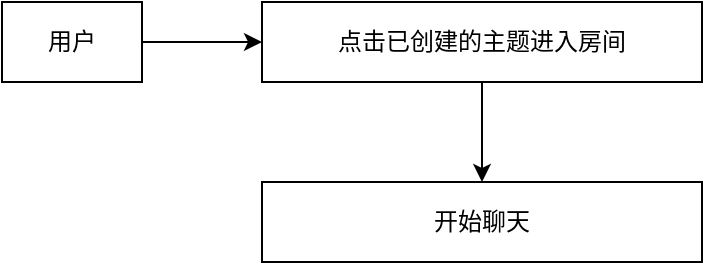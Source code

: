 <mxfile version="22.1.16" type="github">
  <diagram name="第 1 页" id="3c7-YKSq7JLv_ibGxWt0">
    <mxGraphModel dx="794" dy="466" grid="1" gridSize="10" guides="1" tooltips="1" connect="1" arrows="1" fold="1" page="1" pageScale="1" pageWidth="827" pageHeight="1169" math="0" shadow="0">
      <root>
        <mxCell id="0" />
        <mxCell id="1" parent="0" />
        <mxCell id="Y2pjcOXVoZPDimEb5wzu-3" style="edgeStyle=orthogonalEdgeStyle;rounded=0;orthogonalLoop=1;jettySize=auto;html=1;entryX=0;entryY=0.5;entryDx=0;entryDy=0;" edge="1" parent="1" source="CQSmMKJmLMmd6HDstxWm-1" target="Y2pjcOXVoZPDimEb5wzu-1">
          <mxGeometry relative="1" as="geometry" />
        </mxCell>
        <mxCell id="CQSmMKJmLMmd6HDstxWm-1" value="用户" style="rounded=0;whiteSpace=wrap;html=1;" parent="1" vertex="1">
          <mxGeometry x="130" y="110" width="70" height="40" as="geometry" />
        </mxCell>
        <mxCell id="Y2pjcOXVoZPDimEb5wzu-4" style="edgeStyle=orthogonalEdgeStyle;rounded=0;orthogonalLoop=1;jettySize=auto;html=1;entryX=0.5;entryY=0;entryDx=0;entryDy=0;" edge="1" parent="1" source="Y2pjcOXVoZPDimEb5wzu-1" target="Y2pjcOXVoZPDimEb5wzu-2">
          <mxGeometry relative="1" as="geometry" />
        </mxCell>
        <mxCell id="Y2pjcOXVoZPDimEb5wzu-1" value="点击已创建的主题进入房间" style="rounded=0;whiteSpace=wrap;html=1;" vertex="1" parent="1">
          <mxGeometry x="260" y="110" width="220" height="40" as="geometry" />
        </mxCell>
        <mxCell id="Y2pjcOXVoZPDimEb5wzu-2" value="开始聊天" style="rounded=0;whiteSpace=wrap;html=1;" vertex="1" parent="1">
          <mxGeometry x="260" y="200" width="220" height="40" as="geometry" />
        </mxCell>
      </root>
    </mxGraphModel>
  </diagram>
</mxfile>
